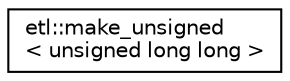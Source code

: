 digraph "Graphical Class Hierarchy"
{
  edge [fontname="Helvetica",fontsize="10",labelfontname="Helvetica",labelfontsize="10"];
  node [fontname="Helvetica",fontsize="10",shape=record];
  rankdir="LR";
  Node0 [label="etl::make_unsigned\l\< unsigned long long \>",height=0.2,width=0.4,color="black", fillcolor="white", style="filled",URL="$structetl_1_1make__unsigned_3_01unsigned_01long_01long_01_4.html"];
}

